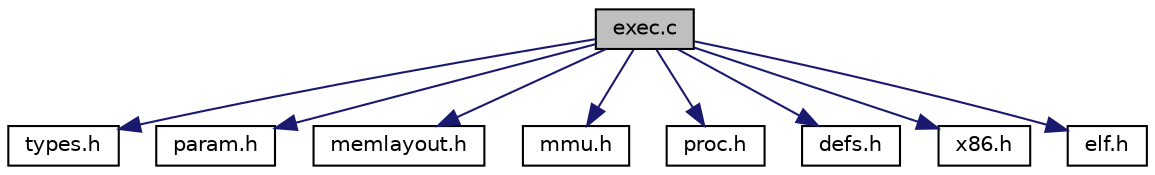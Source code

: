 digraph "exec.c"
{
 // LATEX_PDF_SIZE
  edge [fontname="Helvetica",fontsize="10",labelfontname="Helvetica",labelfontsize="10"];
  node [fontname="Helvetica",fontsize="10",shape=record];
  Node1 [label="exec.c",height=0.2,width=0.4,color="black", fillcolor="grey75", style="filled", fontcolor="black",tooltip=" "];
  Node1 -> Node2 [color="midnightblue",fontsize="10",style="solid"];
  Node2 [label="types.h",height=0.2,width=0.4,color="black", fillcolor="white", style="filled",URL="$d9/d49/types_8h.html",tooltip=" "];
  Node1 -> Node3 [color="midnightblue",fontsize="10",style="solid"];
  Node3 [label="param.h",height=0.2,width=0.4,color="black", fillcolor="white", style="filled",URL="$d5/d33/param_8h.html",tooltip=" "];
  Node1 -> Node4 [color="midnightblue",fontsize="10",style="solid"];
  Node4 [label="memlayout.h",height=0.2,width=0.4,color="black", fillcolor="white", style="filled",URL="$d8/da9/memlayout_8h.html",tooltip=" "];
  Node1 -> Node5 [color="midnightblue",fontsize="10",style="solid"];
  Node5 [label="mmu.h",height=0.2,width=0.4,color="black", fillcolor="white", style="filled",URL="$d2/df1/mmu_8h.html",tooltip=" "];
  Node1 -> Node6 [color="midnightblue",fontsize="10",style="solid"];
  Node6 [label="proc.h",height=0.2,width=0.4,color="black", fillcolor="white", style="filled",URL="$df/d03/proc_8h.html",tooltip=" "];
  Node1 -> Node7 [color="midnightblue",fontsize="10",style="solid"];
  Node7 [label="defs.h",height=0.2,width=0.4,color="black", fillcolor="white", style="filled",URL="$d5/d64/defs_8h.html",tooltip=" "];
  Node1 -> Node8 [color="midnightblue",fontsize="10",style="solid"];
  Node8 [label="x86.h",height=0.2,width=0.4,color="black", fillcolor="white", style="filled",URL="$d5/d39/x86_8h.html",tooltip=" "];
  Node1 -> Node9 [color="midnightblue",fontsize="10",style="solid"];
  Node9 [label="elf.h",height=0.2,width=0.4,color="black", fillcolor="white", style="filled",URL="$d1/d9e/elf_8h.html",tooltip=" "];
}
